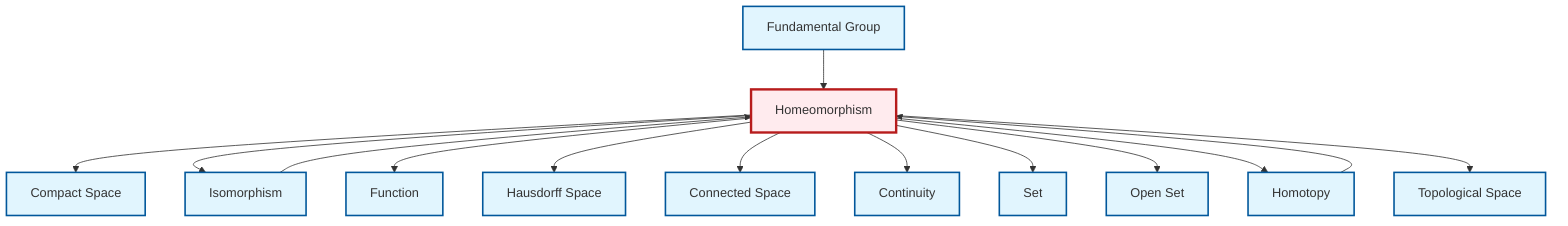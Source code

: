 graph TD
    classDef definition fill:#e1f5fe,stroke:#01579b,stroke-width:2px
    classDef theorem fill:#f3e5f5,stroke:#4a148c,stroke-width:2px
    classDef axiom fill:#fff3e0,stroke:#e65100,stroke-width:2px
    classDef example fill:#e8f5e9,stroke:#1b5e20,stroke-width:2px
    classDef current fill:#ffebee,stroke:#b71c1c,stroke-width:3px
    def-homeomorphism["Homeomorphism"]:::definition
    def-hausdorff["Hausdorff Space"]:::definition
    def-open-set["Open Set"]:::definition
    def-connected["Connected Space"]:::definition
    def-homotopy["Homotopy"]:::definition
    def-isomorphism["Isomorphism"]:::definition
    def-topological-space["Topological Space"]:::definition
    def-fundamental-group["Fundamental Group"]:::definition
    def-continuity["Continuity"]:::definition
    def-set["Set"]:::definition
    def-compact["Compact Space"]:::definition
    def-function["Function"]:::definition
    def-homeomorphism --> def-compact
    def-isomorphism --> def-homeomorphism
    def-homeomorphism --> def-isomorphism
    def-fundamental-group --> def-homeomorphism
    def-homeomorphism --> def-function
    def-homotopy --> def-homeomorphism
    def-homeomorphism --> def-hausdorff
    def-homeomorphism --> def-connected
    def-homeomorphism --> def-continuity
    def-homeomorphism --> def-set
    def-homeomorphism --> def-open-set
    def-homeomorphism --> def-homotopy
    def-homeomorphism --> def-topological-space
    class def-homeomorphism current